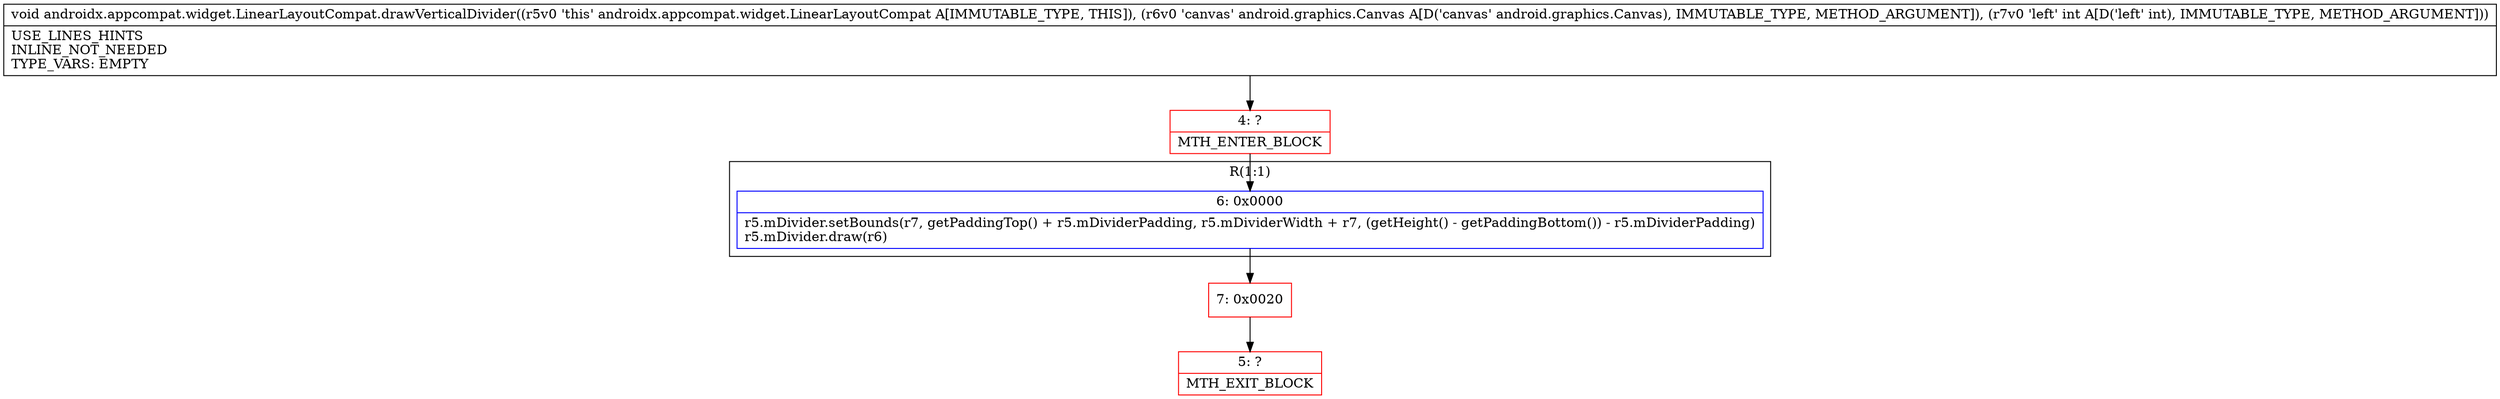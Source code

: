 digraph "CFG forandroidx.appcompat.widget.LinearLayoutCompat.drawVerticalDivider(Landroid\/graphics\/Canvas;I)V" {
subgraph cluster_Region_650139708 {
label = "R(1:1)";
node [shape=record,color=blue];
Node_6 [shape=record,label="{6\:\ 0x0000|r5.mDivider.setBounds(r7, getPaddingTop() + r5.mDividerPadding, r5.mDividerWidth + r7, (getHeight() \- getPaddingBottom()) \- r5.mDividerPadding)\lr5.mDivider.draw(r6)\l}"];
}
Node_4 [shape=record,color=red,label="{4\:\ ?|MTH_ENTER_BLOCK\l}"];
Node_7 [shape=record,color=red,label="{7\:\ 0x0020}"];
Node_5 [shape=record,color=red,label="{5\:\ ?|MTH_EXIT_BLOCK\l}"];
MethodNode[shape=record,label="{void androidx.appcompat.widget.LinearLayoutCompat.drawVerticalDivider((r5v0 'this' androidx.appcompat.widget.LinearLayoutCompat A[IMMUTABLE_TYPE, THIS]), (r6v0 'canvas' android.graphics.Canvas A[D('canvas' android.graphics.Canvas), IMMUTABLE_TYPE, METHOD_ARGUMENT]), (r7v0 'left' int A[D('left' int), IMMUTABLE_TYPE, METHOD_ARGUMENT]))  | USE_LINES_HINTS\lINLINE_NOT_NEEDED\lTYPE_VARS: EMPTY\l}"];
MethodNode -> Node_4;Node_6 -> Node_7;
Node_4 -> Node_6;
Node_7 -> Node_5;
}

